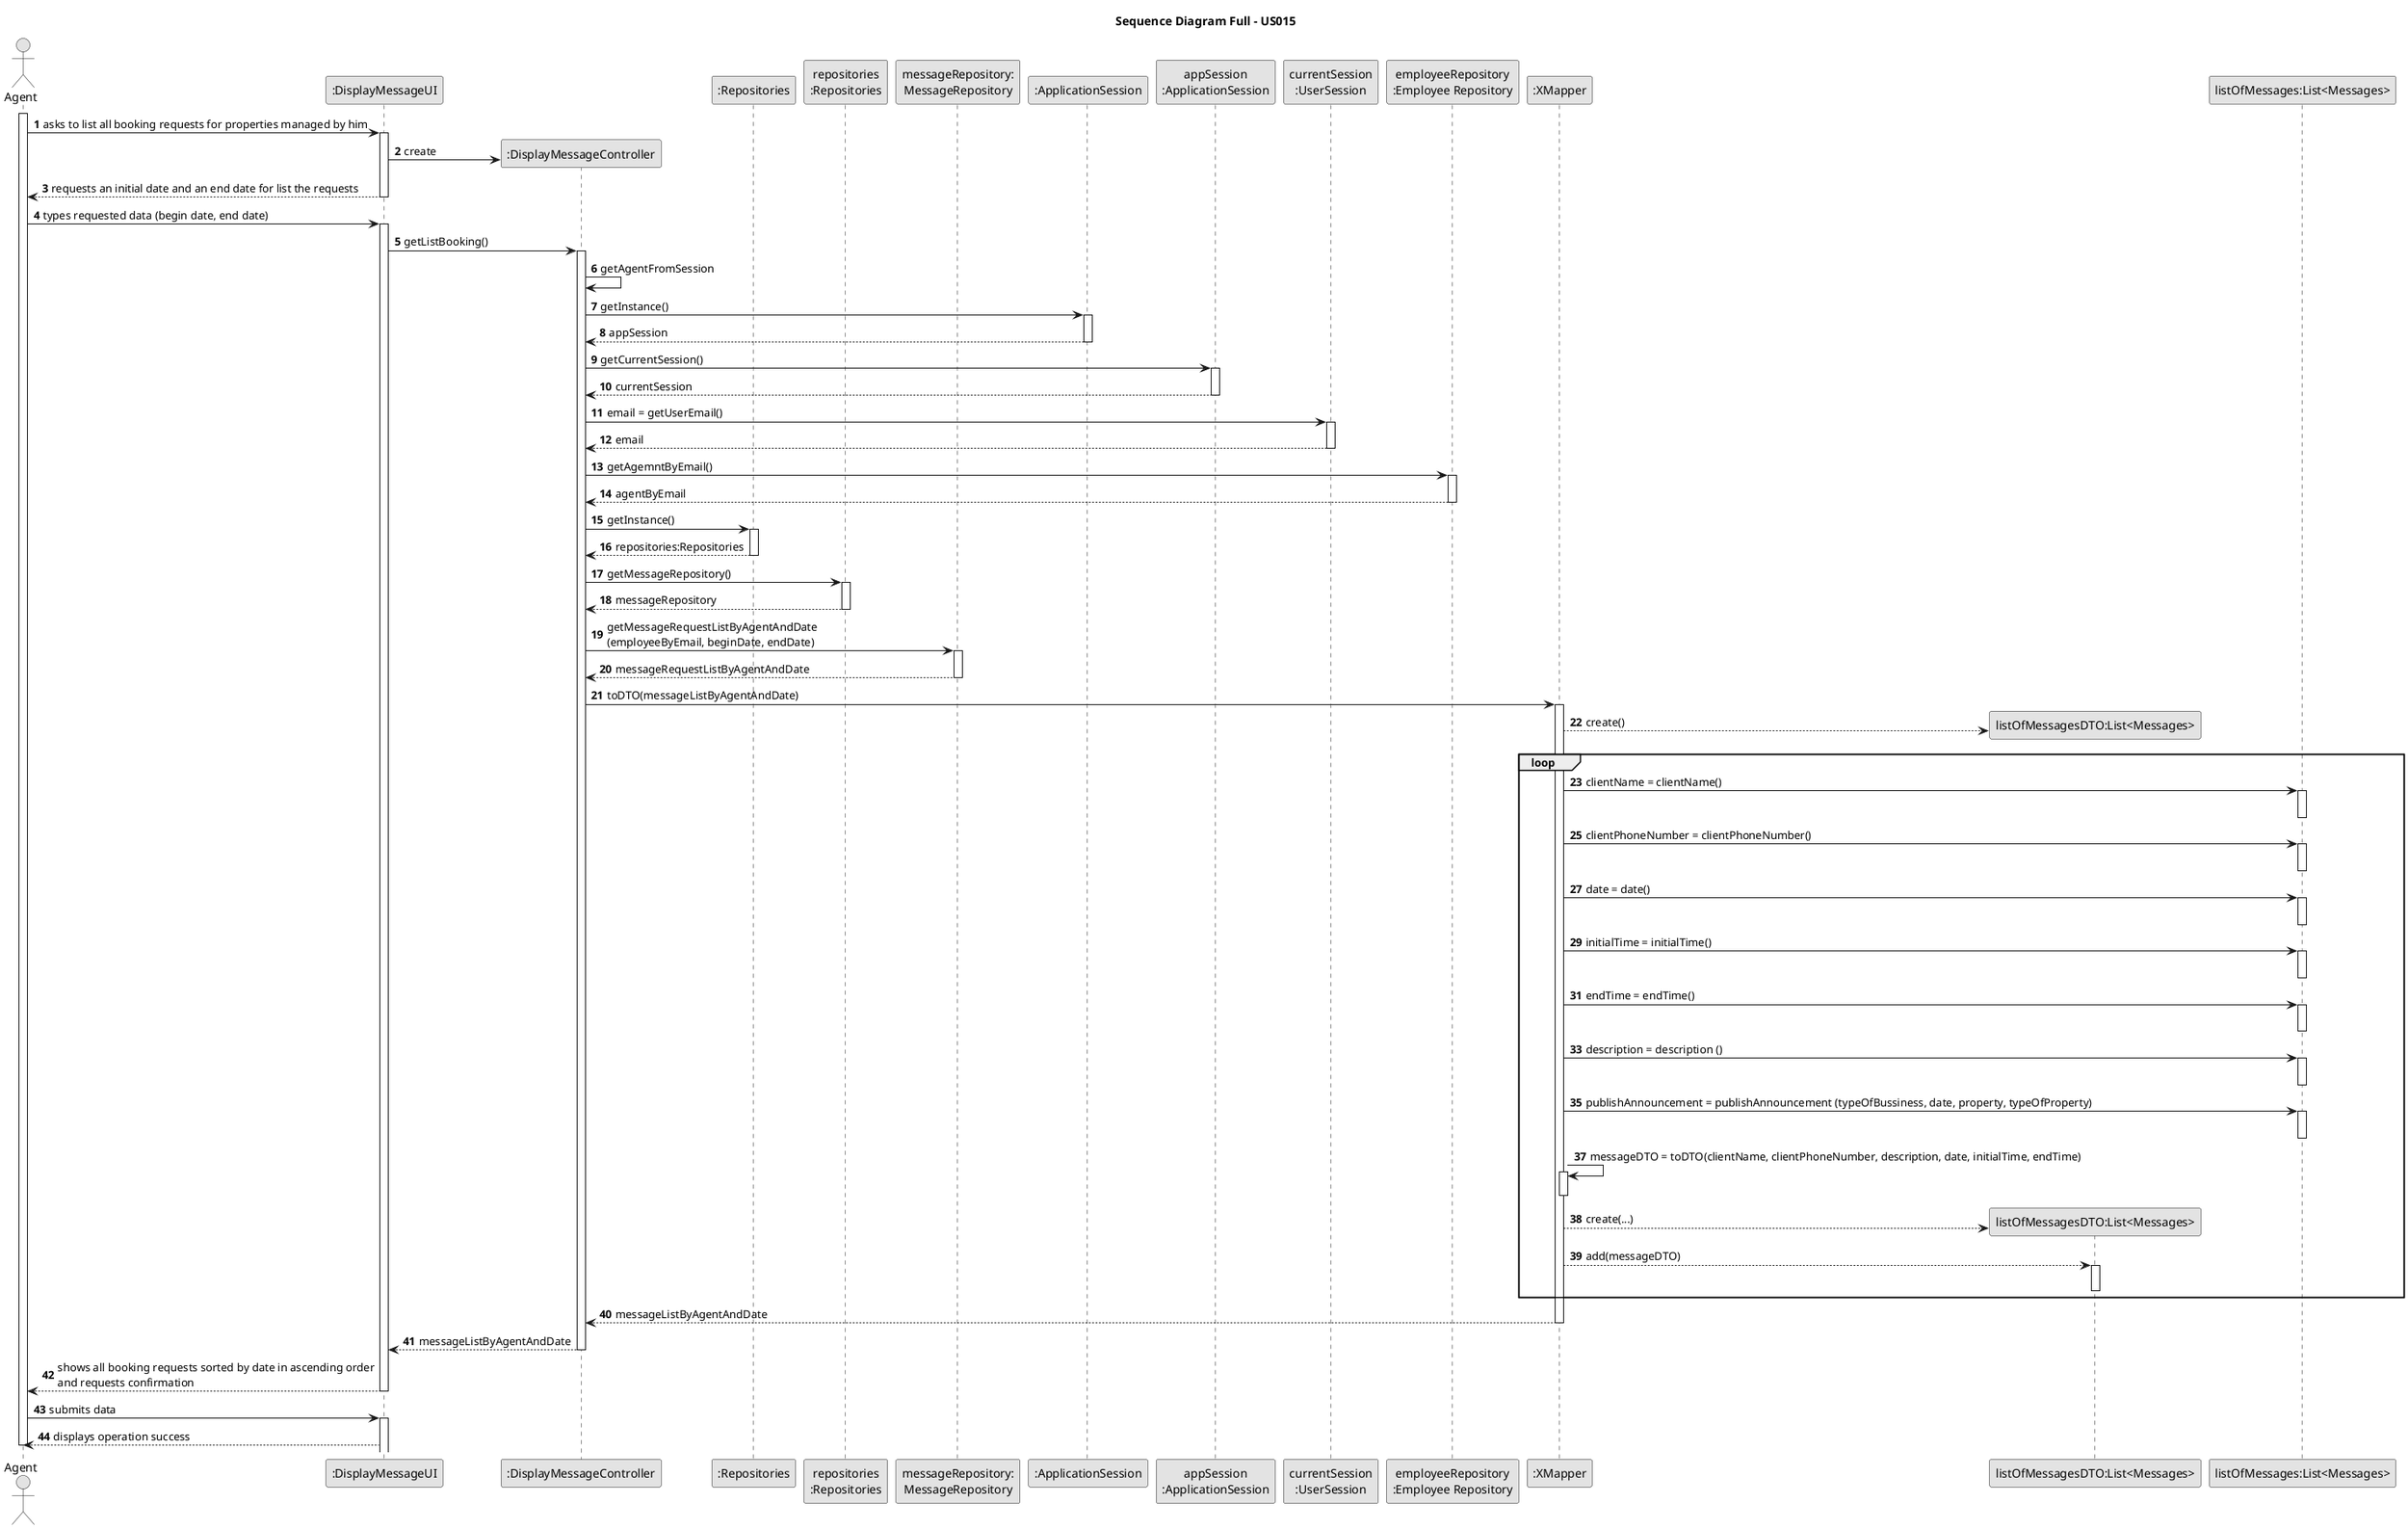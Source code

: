 @startuml
skinparam monochrome true
skinparam packageStyle rectangle
skinparam shadowing false

autonumber

title Sequence Diagram Full - US015

'hide footbox
actor "Agent" as Agent
participant ":DisplayMessageUI" as UI
participant ":DisplayMessageController" as CTRL
participant ":Repositories" as Repository
participant "repositories\n:Repositories" as repository2
participant "messageRepository:\nMessageRepository" as MessageRepository
participant ":ApplicationSession" as app
participant "appSession\n:ApplicationSession" as APP
participant "currentSession\n:UserSession" as User
participant "employeeRepository\n:Employee Repository" as Employee

participant ":XMapper" as Mapper
participant "listOfMessagesDTO:List<Messages>" as listMessagesDTO
participant "listOfMessages:List<Messages>" as listMessages


activate Agent

        Agent -> UI : asks to list all booking requests for properties managed by him

        activate UI

            UI -> CTRL** : create

             UI --> Agent : requests an initial date and an end date for list the requests
             deactivate UI

             Agent -> UI :  types requested data (begin date, end date)
             activate UI

             UI -> CTRL : getListBooking()
             activate CTRL

             CTRL -> CTRL : getAgentFromSession

             CTRL -> app : getInstance()
             activate app

            app --> CTRL : appSession
            deactivate app

            CTRL -> APP : getCurrentSession()
            activate APP

            APP --> CTRL : currentSession
            deactivate APP

            CTRL -> User : email = getUserEmail()
            activate User

            User --> CTRL : email
            deactivate User

            CTRL -> Employee : getAgemntByEmail()
            activate Employee

            Employee --> CTRL : agentByEmail
            deactivate Employee

            CTRL -> Repository : getInstance()
            activate Repository

            Repository --> CTRL : repositories:Repositories
            deactivate Repository

            CTRL -> repository2 : getMessageRepository()
            activate repository2

            repository2 --> CTRL : messageRepository
            deactivate repository2

            CTRL -> MessageRepository : getMessageRequestListByAgentAndDate\n(employeeByEmail, beginDate, endDate)
            activate MessageRepository

            MessageRepository --> CTRL : messageRequestListByAgentAndDate
            deactivate MessageRepository

            CTRL -> Mapper : toDTO(messageListByAgentAndDate)
            activate Mapper

            Mapper --> listMessagesDTO** : create()

            loop

            Mapper -> listMessages: clientName = clientName()
            activate listMessages

            Mapper -[hidden]> listMessages
            deactivate listMessages

            Mapper -> listMessages : clientPhoneNumber = clientPhoneNumber()
            activate listMessages

            Mapper -[hidden]> listMessages
            deactivate listMessages

            Mapper -> listMessages : date = date()
            activate listMessages

            Mapper -[hidden]> listMessages
            deactivate listMessages

            Mapper -> listMessages : initialTime = initialTime()
            activate listMessages

            Mapper -[hidden]> listMessages
            deactivate listMessages

             Mapper -> listMessages : endTime = endTime()
             activate listMessages

             Mapper -[hidden]> listMessages
             deactivate listMessages

             Mapper -> listMessages : description = description ()
             activate listMessages

             Mapper -[hidden]> listMessages
             deactivate listMessages

             Mapper -> listMessages: publishAnnouncement = publishAnnouncement (typeOfBussiness, date, property, typeOfProperty)
             activate listMessages

             Mapper -[hidden]> listMessages
             deactivate listMessages

             Mapper -> Mapper : messageDTO = toDTO(clientName, clientPhoneNumber, description, date, initialTime, endTime)
             activate Mapper
             deactivate Mapper

             Mapper --> listMessagesDTO**: create(...)

             Mapper --> listMessagesDTO : add(messageDTO)
             activate listMessagesDTO
             deactivate listMessagesDTO

            end

            Mapper --> CTRL : messageListByAgentAndDate
            deactivate Mapper

            CTRL --> UI : messageListByAgentAndDate
            deactivate CTRL

        UI --> Agent : shows all booking requests sorted by date in ascending order\nand requests confirmation
    deactivate UI

        Agent -> UI : submits data
        activate UI

        UI --> Agent : displays operation success
    deactivate Agent


@enduml